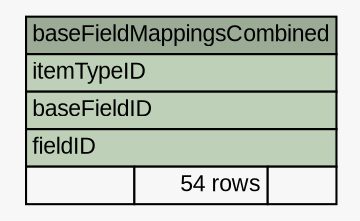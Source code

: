 // dot 2.26.3 on Windows 7 6.1
// SchemaSpy rev Unknown
digraph "baseFieldMappingsCombined" {
  graph [
    rankdir="RL"
    bgcolor="#f7f7f7"
    nodesep="0.18"
    ranksep="0.46"
    fontname="Arial"
    fontsize="11"
  ];
  node [
    fontname="Arial"
    fontsize="11"
    shape="plaintext"
  ];
  edge [
    arrowsize="0.8"
  ];
  "baseFieldMappingsCombined" [
    label=<
    <TABLE BORDER="0" CELLBORDER="1" CELLSPACING="0" BGCOLOR="#ffffff">
      <TR><TD COLSPAN="3" BGCOLOR="#9bab96" ALIGN="CENTER">baseFieldMappingsCombined</TD></TR>
      <TR><TD PORT="itemTypeID" COLSPAN="3" BGCOLOR="#bed1b8" ALIGN="LEFT">itemTypeID</TD></TR>
      <TR><TD PORT="baseFieldID" COLSPAN="3" BGCOLOR="#bed1b8" ALIGN="LEFT">baseFieldID</TD></TR>
      <TR><TD PORT="fieldID" COLSPAN="3" BGCOLOR="#bed1b8" ALIGN="LEFT">fieldID</TD></TR>
      <TR><TD ALIGN="LEFT" BGCOLOR="#f7f7f7">  </TD><TD ALIGN="RIGHT" BGCOLOR="#f7f7f7">54 rows</TD><TD ALIGN="RIGHT" BGCOLOR="#f7f7f7">  </TD></TR>
    </TABLE>>
    URL="tables/baseFieldMappingsCombined.html"
    tooltip="baseFieldMappingsCombined"
  ];
}

